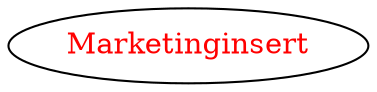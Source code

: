 digraph dependencyGraph {
 concentrate=true;
 ranksep="2.0";
 rankdir="LR"; 
 splines="ortho";
"Marketinginsert" [fontcolor="red"];
}